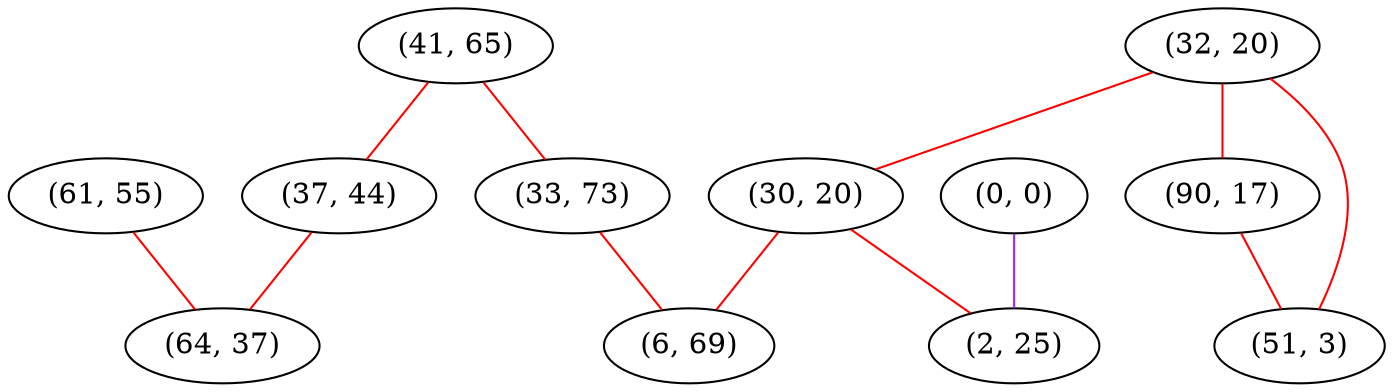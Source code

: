 graph "" {
"(0, 0)";
"(41, 65)";
"(32, 20)";
"(30, 20)";
"(37, 44)";
"(90, 17)";
"(61, 55)";
"(64, 37)";
"(33, 73)";
"(2, 25)";
"(6, 69)";
"(51, 3)";
"(0, 0)" -- "(2, 25)"  [color=purple, key=0, weight=4];
"(41, 65)" -- "(37, 44)"  [color=red, key=0, weight=1];
"(41, 65)" -- "(33, 73)"  [color=red, key=0, weight=1];
"(32, 20)" -- "(30, 20)"  [color=red, key=0, weight=1];
"(32, 20)" -- "(51, 3)"  [color=red, key=0, weight=1];
"(32, 20)" -- "(90, 17)"  [color=red, key=0, weight=1];
"(30, 20)" -- "(6, 69)"  [color=red, key=0, weight=1];
"(30, 20)" -- "(2, 25)"  [color=red, key=0, weight=1];
"(37, 44)" -- "(64, 37)"  [color=red, key=0, weight=1];
"(90, 17)" -- "(51, 3)"  [color=red, key=0, weight=1];
"(61, 55)" -- "(64, 37)"  [color=red, key=0, weight=1];
"(33, 73)" -- "(6, 69)"  [color=red, key=0, weight=1];
}
